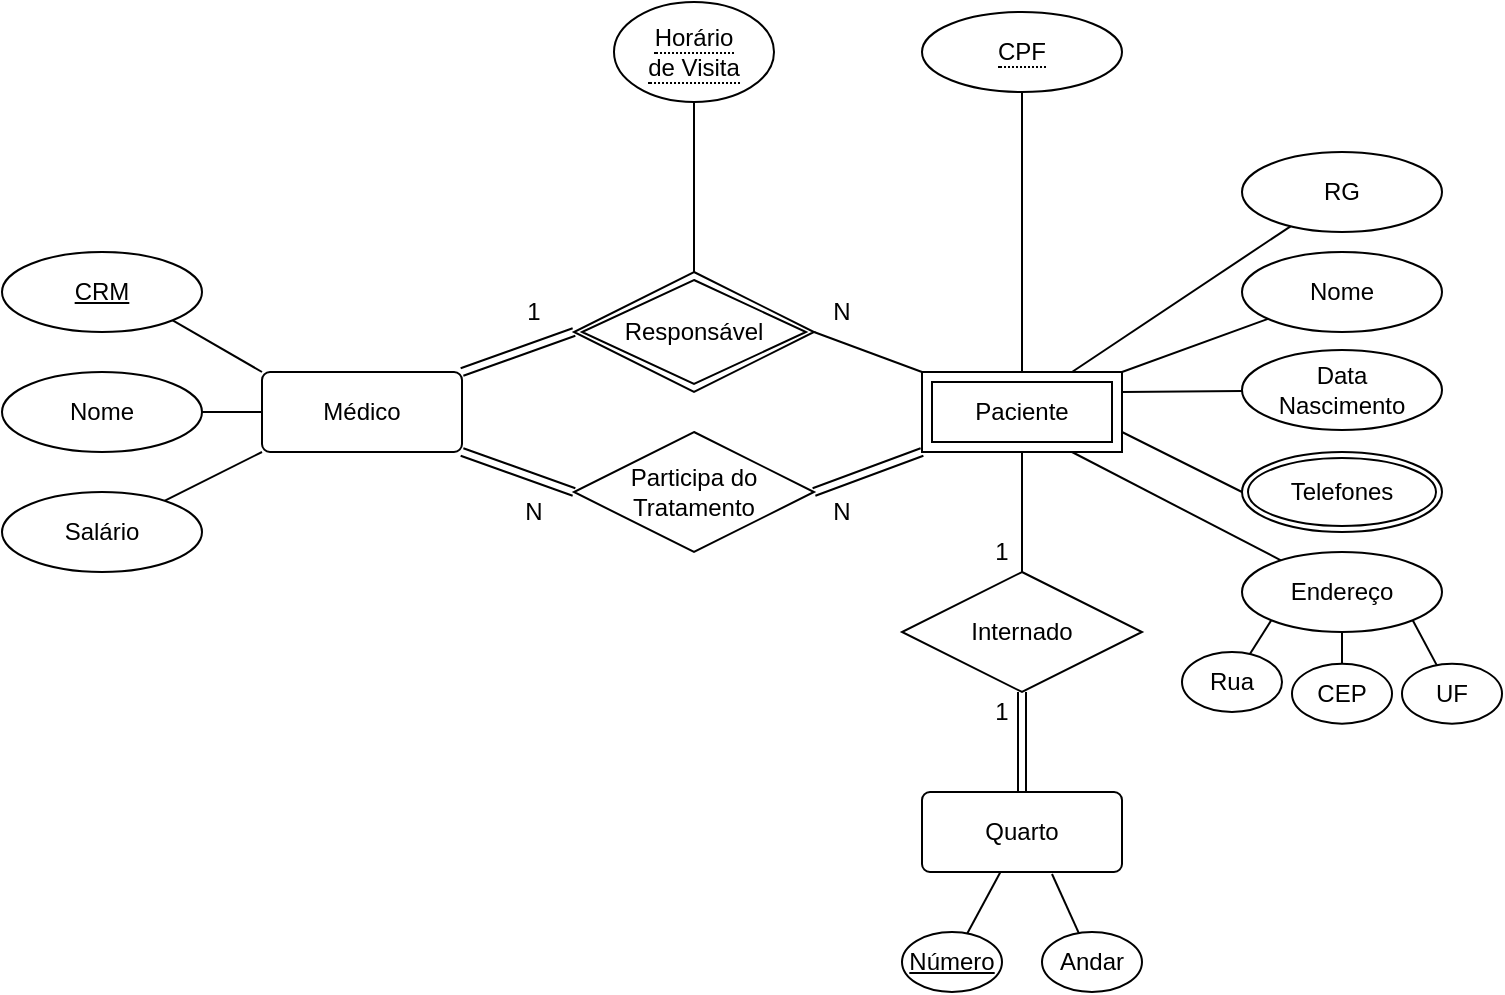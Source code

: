 <mxfile version="12.6.5" type="device"><diagram id="Jabpx79Vrf39mGISvU8n" name="Página-1"><mxGraphModel dx="2249" dy="822" grid="1" gridSize="10" guides="1" tooltips="1" connect="1" arrows="1" fold="1" page="1" pageScale="1" pageWidth="827" pageHeight="1169" math="0" shadow="0"><root><mxCell id="0"/><mxCell id="1" parent="0"/><mxCell id="EHL2BVnYtVzepjTE8Tk--1" value="Médico" style="rounded=1;arcSize=10;whiteSpace=wrap;html=1;align=center;" parent="1" vertex="1"><mxGeometry x="-630" y="310" width="100" height="40" as="geometry"/></mxCell><mxCell id="EHL2BVnYtVzepjTE8Tk--6" style="rounded=0;orthogonalLoop=1;jettySize=auto;html=1;entryX=0;entryY=0;entryDx=0;entryDy=0;endArrow=none;endFill=0;exitX=1;exitY=1;exitDx=0;exitDy=0;" parent="1" source="EHL2BVnYtVzepjTE8Tk--3" target="EHL2BVnYtVzepjTE8Tk--1" edge="1"><mxGeometry relative="1" as="geometry"/></mxCell><mxCell id="EHL2BVnYtVzepjTE8Tk--7" style="edgeStyle=none;rounded=0;orthogonalLoop=1;jettySize=auto;html=1;entryX=0;entryY=0.5;entryDx=0;entryDy=0;endArrow=none;endFill=0;" parent="1" source="EHL2BVnYtVzepjTE8Tk--4" target="EHL2BVnYtVzepjTE8Tk--1" edge="1"><mxGeometry relative="1" as="geometry"/></mxCell><mxCell id="EHL2BVnYtVzepjTE8Tk--8" style="edgeStyle=none;rounded=0;orthogonalLoop=1;jettySize=auto;html=1;entryX=0;entryY=1;entryDx=0;entryDy=0;endArrow=none;endFill=0;" parent="1" source="EHL2BVnYtVzepjTE8Tk--5" target="EHL2BVnYtVzepjTE8Tk--1" edge="1"><mxGeometry relative="1" as="geometry"/></mxCell><mxCell id="EHL2BVnYtVzepjTE8Tk--3" value="CRM" style="ellipse;whiteSpace=wrap;html=1;align=center;fontStyle=4;" parent="1" vertex="1"><mxGeometry x="-760" y="250" width="100" height="40" as="geometry"/></mxCell><mxCell id="EHL2BVnYtVzepjTE8Tk--4" value="Nome" style="ellipse;whiteSpace=wrap;html=1;align=center;fontStyle=0;" parent="1" vertex="1"><mxGeometry x="-760" y="310" width="100" height="40" as="geometry"/></mxCell><mxCell id="EHL2BVnYtVzepjTE8Tk--5" value="Salário" style="ellipse;whiteSpace=wrap;html=1;align=center;fontStyle=0;" parent="1" vertex="1"><mxGeometry x="-760" y="370" width="100" height="40" as="geometry"/></mxCell><mxCell id="EHL2BVnYtVzepjTE8Tk--34" style="edgeStyle=none;rounded=0;orthogonalLoop=1;jettySize=auto;html=1;entryX=0.5;entryY=0;entryDx=0;entryDy=0;endArrow=none;endFill=0;shape=link;" parent="1" source="EHL2BVnYtVzepjTE8Tk--38" target="EHL2BVnYtVzepjTE8Tk--31" edge="1"><mxGeometry relative="1" as="geometry"/></mxCell><mxCell id="EHL2BVnYtVzepjTE8Tk--16" style="edgeStyle=none;rounded=0;orthogonalLoop=1;jettySize=auto;html=1;entryX=0.5;entryY=0;entryDx=0;entryDy=0;endArrow=none;endFill=0;exitX=0.5;exitY=1;exitDx=0;exitDy=0;" parent="1" source="EHL2BVnYtVzepjTE8Tk--43" target="EHL2BVnYtVzepjTE8Tk--40" edge="1"><mxGeometry relative="1" as="geometry"><mxPoint x="-272.226" y="149.969" as="sourcePoint"/><mxPoint x="-250" y="310" as="targetPoint"/></mxGeometry></mxCell><mxCell id="EHL2BVnYtVzepjTE8Tk--21" style="edgeStyle=none;rounded=0;orthogonalLoop=1;jettySize=auto;html=1;entryX=0.75;entryY=1;entryDx=0;entryDy=0;endArrow=none;endFill=0;" parent="1" source="EHL2BVnYtVzepjTE8Tk--11" target="EHL2BVnYtVzepjTE8Tk--40" edge="1"><mxGeometry relative="1" as="geometry"><mxPoint x="-225" y="350" as="targetPoint"/></mxGeometry></mxCell><mxCell id="EHL2BVnYtVzepjTE8Tk--11" value="Endereço" style="ellipse;whiteSpace=wrap;html=1;align=center;" parent="1" vertex="1"><mxGeometry x="-140" y="400" width="100" height="40" as="geometry"/></mxCell><mxCell id="EHL2BVnYtVzepjTE8Tk--20" style="edgeStyle=none;rounded=0;orthogonalLoop=1;jettySize=auto;html=1;endArrow=none;endFill=0;exitX=0;exitY=0.5;exitDx=0;exitDy=0;entryX=1;entryY=0.75;entryDx=0;entryDy=0;" parent="1" source="EHL2BVnYtVzepjTE8Tk--22" target="EHL2BVnYtVzepjTE8Tk--40" edge="1"><mxGeometry relative="1" as="geometry"><mxPoint x="-144.721" y="351.056" as="sourcePoint"/><mxPoint x="-200" y="340" as="targetPoint"/></mxGeometry></mxCell><mxCell id="EHL2BVnYtVzepjTE8Tk--17" style="edgeStyle=none;rounded=0;orthogonalLoop=1;jettySize=auto;html=1;entryX=0.75;entryY=0;entryDx=0;entryDy=0;endArrow=none;endFill=0;" parent="1" source="EHL2BVnYtVzepjTE8Tk--13" target="EHL2BVnYtVzepjTE8Tk--40" edge="1"><mxGeometry relative="1" as="geometry"><mxPoint x="-225" y="310" as="targetPoint"/></mxGeometry></mxCell><mxCell id="EHL2BVnYtVzepjTE8Tk--13" value="RG" style="ellipse;whiteSpace=wrap;html=1;align=center;" parent="1" vertex="1"><mxGeometry x="-140" y="200" width="100" height="40" as="geometry"/></mxCell><mxCell id="EHL2BVnYtVzepjTE8Tk--18" style="edgeStyle=none;rounded=0;orthogonalLoop=1;jettySize=auto;html=1;endArrow=none;endFill=0;entryX=1;entryY=0;entryDx=0;entryDy=0;" parent="1" source="EHL2BVnYtVzepjTE8Tk--14" target="EHL2BVnYtVzepjTE8Tk--40" edge="1"><mxGeometry relative="1" as="geometry"><mxPoint x="-200" y="310" as="targetPoint"/></mxGeometry></mxCell><mxCell id="EHL2BVnYtVzepjTE8Tk--14" value="Nome" style="ellipse;whiteSpace=wrap;html=1;align=center;" parent="1" vertex="1"><mxGeometry x="-140" y="250" width="100" height="40" as="geometry"/></mxCell><mxCell id="EHL2BVnYtVzepjTE8Tk--19" style="edgeStyle=none;rounded=0;orthogonalLoop=1;jettySize=auto;html=1;endArrow=none;endFill=0;entryX=1;entryY=0.25;entryDx=0;entryDy=0;" parent="1" source="EHL2BVnYtVzepjTE8Tk--15" target="EHL2BVnYtVzepjTE8Tk--40" edge="1"><mxGeometry relative="1" as="geometry"><mxPoint x="-201" y="326" as="targetPoint"/></mxGeometry></mxCell><mxCell id="EHL2BVnYtVzepjTE8Tk--15" value="Data&lt;br&gt;Nascimento" style="ellipse;whiteSpace=wrap;html=1;align=center;" parent="1" vertex="1"><mxGeometry x="-140" y="299" width="100" height="40" as="geometry"/></mxCell><mxCell id="EHL2BVnYtVzepjTE8Tk--22" value="Telefones" style="ellipse;shape=doubleEllipse;margin=3;whiteSpace=wrap;html=1;align=center;" parent="1" vertex="1"><mxGeometry x="-140" y="350" width="100" height="40" as="geometry"/></mxCell><mxCell id="EHL2BVnYtVzepjTE8Tk--26" style="edgeStyle=none;rounded=0;orthogonalLoop=1;jettySize=auto;html=1;entryX=0;entryY=1;entryDx=0;entryDy=0;endArrow=none;endFill=0;" parent="1" source="EHL2BVnYtVzepjTE8Tk--25" target="EHL2BVnYtVzepjTE8Tk--11" edge="1"><mxGeometry relative="1" as="geometry"/></mxCell><mxCell id="EHL2BVnYtVzepjTE8Tk--25" value="Rua" style="ellipse;whiteSpace=wrap;html=1;align=center;" parent="1" vertex="1"><mxGeometry x="-170" y="450" width="50" height="30" as="geometry"/></mxCell><mxCell id="EHL2BVnYtVzepjTE8Tk--27" style="edgeStyle=none;rounded=0;orthogonalLoop=1;jettySize=auto;html=1;entryX=0.5;entryY=1;entryDx=0;entryDy=0;endArrow=none;endFill=0;" parent="1" source="EHL2BVnYtVzepjTE8Tk--28" target="EHL2BVnYtVzepjTE8Tk--11" edge="1"><mxGeometry relative="1" as="geometry"><mxPoint x="-75.355" y="440.002" as="targetPoint"/></mxGeometry></mxCell><mxCell id="EHL2BVnYtVzepjTE8Tk--28" value="CEP" style="ellipse;whiteSpace=wrap;html=1;align=center;" parent="1" vertex="1"><mxGeometry x="-115" y="455.86" width="50" height="30" as="geometry"/></mxCell><mxCell id="EHL2BVnYtVzepjTE8Tk--29" style="edgeStyle=none;rounded=0;orthogonalLoop=1;jettySize=auto;html=1;entryX=1;entryY=1;entryDx=0;entryDy=0;endArrow=none;endFill=0;" parent="1" source="EHL2BVnYtVzepjTE8Tk--30" target="EHL2BVnYtVzepjTE8Tk--11" edge="1"><mxGeometry relative="1" as="geometry"><mxPoint x="-43" y="440" as="targetPoint"/></mxGeometry></mxCell><mxCell id="EHL2BVnYtVzepjTE8Tk--30" value="UF" style="ellipse;whiteSpace=wrap;html=1;align=center;" parent="1" vertex="1"><mxGeometry x="-60" y="455.86" width="50" height="30" as="geometry"/></mxCell><mxCell id="EHL2BVnYtVzepjTE8Tk--31" value="Quarto" style="rounded=1;arcSize=10;whiteSpace=wrap;html=1;align=center;" parent="1" vertex="1"><mxGeometry x="-300" y="520" width="100" height="40" as="geometry"/></mxCell><mxCell id="EHL2BVnYtVzepjTE8Tk--33" style="edgeStyle=none;rounded=0;orthogonalLoop=1;jettySize=auto;html=1;endArrow=none;endFill=0;" parent="1" source="EHL2BVnYtVzepjTE8Tk--32" target="EHL2BVnYtVzepjTE8Tk--31" edge="1"><mxGeometry relative="1" as="geometry"/></mxCell><mxCell id="EHL2BVnYtVzepjTE8Tk--32" value="Número" style="ellipse;whiteSpace=wrap;html=1;align=center;fontStyle=4;" parent="1" vertex="1"><mxGeometry x="-310" y="590" width="50" height="30" as="geometry"/></mxCell><mxCell id="EHL2BVnYtVzepjTE8Tk--37" style="edgeStyle=none;rounded=0;orthogonalLoop=1;jettySize=auto;html=1;endArrow=none;endFill=0;entryX=1;entryY=0.5;entryDx=0;entryDy=0;exitX=0;exitY=0;exitDx=0;exitDy=0;" parent="1" source="EHL2BVnYtVzepjTE8Tk--40" target="EHL2BVnYtVzepjTE8Tk--41" edge="1"><mxGeometry relative="1" as="geometry"><mxPoint x="-300" y="330" as="sourcePoint"/><mxPoint x="-350" y="330" as="targetPoint"/></mxGeometry></mxCell><mxCell id="EHL2BVnYtVzepjTE8Tk--38" value="Internado" style="shape=rhombus;perimeter=rhombusPerimeter;whiteSpace=wrap;html=1;align=center;" parent="1" vertex="1"><mxGeometry x="-310" y="410" width="120" height="60" as="geometry"/></mxCell><mxCell id="EHL2BVnYtVzepjTE8Tk--39" style="edgeStyle=none;rounded=0;orthogonalLoop=1;jettySize=auto;html=1;entryX=0.5;entryY=0;entryDx=0;entryDy=0;endArrow=none;endFill=0;exitX=0.5;exitY=1;exitDx=0;exitDy=0;" parent="1" source="EHL2BVnYtVzepjTE8Tk--40" target="EHL2BVnYtVzepjTE8Tk--38" edge="1"><mxGeometry relative="1" as="geometry"><mxPoint x="-250" y="350" as="sourcePoint"/><mxPoint x="-250" y="520" as="targetPoint"/></mxGeometry></mxCell><mxCell id="EHL2BVnYtVzepjTE8Tk--40" value="Paciente" style="shape=ext;margin=3;double=1;whiteSpace=wrap;html=1;align=center;" parent="1" vertex="1"><mxGeometry x="-300" y="310" width="100" height="40" as="geometry"/></mxCell><mxCell id="EHL2BVnYtVzepjTE8Tk--42" value="" style="edgeStyle=none;rounded=0;orthogonalLoop=1;jettySize=auto;html=1;endArrow=none;endFill=0;exitX=0;exitY=0.5;exitDx=0;exitDy=0;entryX=1;entryY=0;entryDx=0;entryDy=0;shape=link;" parent="1" source="EHL2BVnYtVzepjTE8Tk--41" target="EHL2BVnYtVzepjTE8Tk--1" edge="1"><mxGeometry relative="1" as="geometry"/></mxCell><mxCell id="EHL2BVnYtVzepjTE8Tk--41" value="Responsável" style="shape=rhombus;double=1;perimeter=rhombusPerimeter;whiteSpace=wrap;html=1;align=center;" parent="1" vertex="1"><mxGeometry x="-474" y="260" width="120" height="60" as="geometry"/></mxCell><mxCell id="EHL2BVnYtVzepjTE8Tk--43" value="&lt;span style=&quot;border-bottom: 1px dotted&quot;&gt;CPF&lt;/span&gt;" style="ellipse;whiteSpace=wrap;html=1;align=center;fontStyle=0" parent="1" vertex="1"><mxGeometry x="-300" y="130" width="100" height="40" as="geometry"/></mxCell><mxCell id="EHL2BVnYtVzepjTE8Tk--45" style="edgeStyle=none;rounded=0;orthogonalLoop=1;jettySize=auto;html=1;entryX=1;entryY=1;entryDx=0;entryDy=0;endArrow=none;endFill=0;exitX=0;exitY=0.5;exitDx=0;exitDy=0;shape=link;" parent="1" source="EHL2BVnYtVzepjTE8Tk--44" target="EHL2BVnYtVzepjTE8Tk--1" edge="1"><mxGeometry relative="1" as="geometry"/></mxCell><mxCell id="EHL2BVnYtVzepjTE8Tk--46" style="edgeStyle=none;rounded=0;orthogonalLoop=1;jettySize=auto;html=1;entryX=0;entryY=1;entryDx=0;entryDy=0;endArrow=none;endFill=0;exitX=1;exitY=0.5;exitDx=0;exitDy=0;shape=link;" parent="1" source="EHL2BVnYtVzepjTE8Tk--44" target="EHL2BVnYtVzepjTE8Tk--40" edge="1"><mxGeometry relative="1" as="geometry"/></mxCell><mxCell id="EHL2BVnYtVzepjTE8Tk--44" value="Participa do Tratamento" style="shape=rhombus;perimeter=rhombusPerimeter;whiteSpace=wrap;html=1;align=center;" parent="1" vertex="1"><mxGeometry x="-474" y="340" width="120" height="60" as="geometry"/></mxCell><mxCell id="EHL2BVnYtVzepjTE8Tk--47" style="edgeStyle=none;rounded=0;orthogonalLoop=1;jettySize=auto;html=1;endArrow=none;endFill=0;entryX=0.65;entryY=1.025;entryDx=0;entryDy=0;entryPerimeter=0;" parent="1" source="EHL2BVnYtVzepjTE8Tk--48" target="EHL2BVnYtVzepjTE8Tk--31" edge="1"><mxGeometry relative="1" as="geometry"><mxPoint x="-200.769" y="560" as="targetPoint"/></mxGeometry></mxCell><mxCell id="EHL2BVnYtVzepjTE8Tk--48" value="Andar" style="ellipse;whiteSpace=wrap;html=1;align=center;fontStyle=0;" parent="1" vertex="1"><mxGeometry x="-240" y="590" width="50" height="30" as="geometry"/></mxCell><mxCell id="mPr2QYd5fMfVjMIkv8JZ-2" style="rounded=0;orthogonalLoop=1;jettySize=auto;html=1;entryX=0.5;entryY=0;entryDx=0;entryDy=0;endArrow=none;endFill=0;" parent="1" source="mPr2QYd5fMfVjMIkv8JZ-1" target="EHL2BVnYtVzepjTE8Tk--41" edge="1"><mxGeometry relative="1" as="geometry"/></mxCell><mxCell id="mPr2QYd5fMfVjMIkv8JZ-1" value="&lt;span style=&quot;border-bottom: 1px dotted&quot;&gt;Horário&lt;br&gt;de Visita&lt;br&gt;&lt;/span&gt;" style="ellipse;whiteSpace=wrap;html=1;align=center;" parent="1" vertex="1"><mxGeometry x="-454" y="125" width="80" height="50" as="geometry"/></mxCell><mxCell id="hs35Y13czqautOzhhAEo-1" value="N" style="text;html=1;strokeColor=none;fillColor=none;align=center;verticalAlign=middle;whiteSpace=wrap;rounded=0;" parent="1" vertex="1"><mxGeometry x="-360" y="270" width="40" height="20" as="geometry"/></mxCell><mxCell id="hs35Y13czqautOzhhAEo-2" value="1" style="text;html=1;strokeColor=none;fillColor=none;align=center;verticalAlign=middle;whiteSpace=wrap;rounded=0;" parent="1" vertex="1"><mxGeometry x="-514" y="270" width="40" height="20" as="geometry"/></mxCell><mxCell id="hs35Y13czqautOzhhAEo-3" value="N" style="text;html=1;strokeColor=none;fillColor=none;align=center;verticalAlign=middle;whiteSpace=wrap;rounded=0;" parent="1" vertex="1"><mxGeometry x="-360" y="370" width="40" height="20" as="geometry"/></mxCell><mxCell id="hs35Y13czqautOzhhAEo-4" value="N" style="text;html=1;strokeColor=none;fillColor=none;align=center;verticalAlign=middle;whiteSpace=wrap;rounded=0;" parent="1" vertex="1"><mxGeometry x="-514" y="370" width="40" height="20" as="geometry"/></mxCell><mxCell id="hs35Y13czqautOzhhAEo-5" value="1" style="text;html=1;strokeColor=none;fillColor=none;align=center;verticalAlign=middle;whiteSpace=wrap;rounded=0;" parent="1" vertex="1"><mxGeometry x="-280" y="470" width="40" height="20" as="geometry"/></mxCell><mxCell id="hs35Y13czqautOzhhAEo-6" value="1" style="text;html=1;strokeColor=none;fillColor=none;align=center;verticalAlign=middle;whiteSpace=wrap;rounded=0;" parent="1" vertex="1"><mxGeometry x="-280" y="390" width="40" height="20" as="geometry"/></mxCell></root></mxGraphModel></diagram></mxfile>